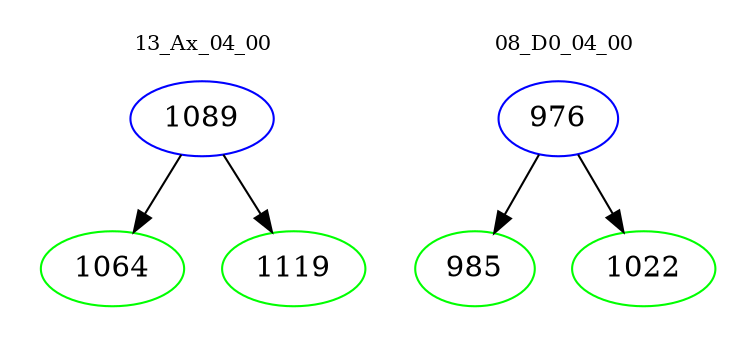 digraph{
subgraph cluster_0 {
color = white
label = "13_Ax_04_00";
fontsize=10;
T0_1089 [label="1089", color="blue"]
T0_1089 -> T0_1064 [color="black"]
T0_1064 [label="1064", color="green"]
T0_1089 -> T0_1119 [color="black"]
T0_1119 [label="1119", color="green"]
}
subgraph cluster_1 {
color = white
label = "08_D0_04_00";
fontsize=10;
T1_976 [label="976", color="blue"]
T1_976 -> T1_985 [color="black"]
T1_985 [label="985", color="green"]
T1_976 -> T1_1022 [color="black"]
T1_1022 [label="1022", color="green"]
}
}
